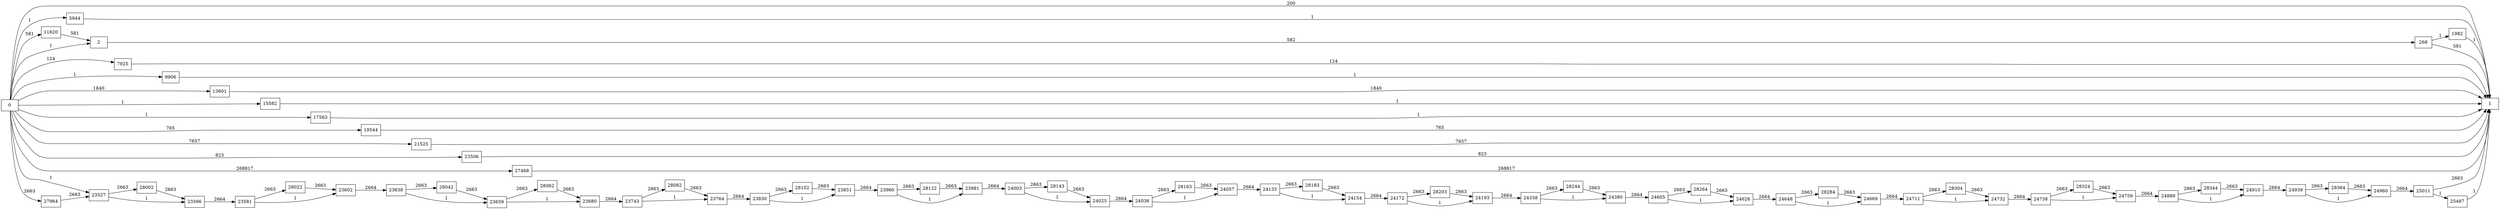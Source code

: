 digraph {
	graph [rankdir=LR]
	node [shape=rectangle]
	2 -> 268 [label=582]
	268 -> 1 [label=581]
	268 -> 1982 [label=1]
	1982 -> 1 [label=1]
	5944 -> 1 [label=1]
	7925 -> 1 [label=124]
	9906 -> 1 [label=1]
	11620 -> 2 [label=581]
	13601 -> 1 [label=1840]
	15582 -> 1 [label=1]
	17563 -> 1 [label=1]
	19544 -> 1 [label=765]
	21525 -> 1 [label=7657]
	23506 -> 1 [label=823]
	23527 -> 23566 [label=1]
	23527 -> 28002 [label=2663]
	23566 -> 23581 [label=2664]
	23581 -> 23602 [label=1]
	23581 -> 28022 [label=2663]
	23602 -> 23638 [label=2664]
	23638 -> 23659 [label=1]
	23638 -> 28042 [label=2663]
	23659 -> 23680 [label=1]
	23659 -> 28062 [label=2663]
	23680 -> 23743 [label=2664]
	23743 -> 23764 [label=1]
	23743 -> 28082 [label=2663]
	23764 -> 23830 [label=2664]
	23830 -> 23851 [label=1]
	23830 -> 28102 [label=2663]
	23851 -> 23960 [label=2664]
	23960 -> 23981 [label=1]
	23960 -> 28122 [label=2663]
	23981 -> 24003 [label=2664]
	24003 -> 24025 [label=1]
	24003 -> 28143 [label=2663]
	24025 -> 24036 [label=2664]
	24036 -> 24057 [label=1]
	24036 -> 28163 [label=2663]
	24057 -> 24133 [label=2664]
	24133 -> 24154 [label=1]
	24133 -> 28183 [label=2663]
	24154 -> 24172 [label=2664]
	24172 -> 24193 [label=1]
	24172 -> 28203 [label=2663]
	24193 -> 24338 [label=2664]
	24338 -> 24380 [label=1]
	24338 -> 28244 [label=2663]
	24380 -> 24605 [label=2664]
	24605 -> 24626 [label=1]
	24605 -> 28264 [label=2663]
	24626 -> 24648 [label=2664]
	24648 -> 24669 [label=1]
	24648 -> 28284 [label=2663]
	24669 -> 24711 [label=2664]
	24711 -> 24732 [label=1]
	24711 -> 28304 [label=2663]
	24732 -> 24738 [label=2664]
	24738 -> 24759 [label=1]
	24738 -> 28324 [label=2663]
	24759 -> 24889 [label=2664]
	24889 -> 24910 [label=1]
	24889 -> 28344 [label=2663]
	24910 -> 24939 [label=2664]
	24939 -> 24960 [label=1]
	24939 -> 28364 [label=2663]
	24960 -> 25011 [label=2664]
	25011 -> 1 [label=2663]
	25011 -> 25487 [label=1]
	25487 -> 1 [label=1]
	27468 -> 1 [label=268817]
	27964 -> 23527 [label=2663]
	28002 -> 23566 [label=2663]
	28022 -> 23602 [label=2663]
	28042 -> 23659 [label=2663]
	28062 -> 23680 [label=2663]
	28082 -> 23764 [label=2663]
	28102 -> 23851 [label=2663]
	28122 -> 23981 [label=2663]
	28143 -> 24025 [label=2663]
	28163 -> 24057 [label=2663]
	28183 -> 24154 [label=2663]
	28203 -> 24193 [label=2663]
	28244 -> 24380 [label=2663]
	28264 -> 24626 [label=2663]
	28284 -> 24669 [label=2663]
	28304 -> 24732 [label=2663]
	28324 -> 24759 [label=2663]
	28344 -> 24910 [label=2663]
	28364 -> 24960 [label=2663]
	0 -> 2 [label=1]
	0 -> 1 [label=200]
	0 -> 5944 [label=1]
	0 -> 7925 [label=124]
	0 -> 9906 [label=1]
	0 -> 11620 [label=581]
	0 -> 13601 [label=1840]
	0 -> 15582 [label=1]
	0 -> 17563 [label=1]
	0 -> 19544 [label=765]
	0 -> 21525 [label=7657]
	0 -> 23506 [label=823]
	0 -> 23527 [label=1]
	0 -> 27468 [label=268817]
	0 -> 27964 [label=2663]
}
